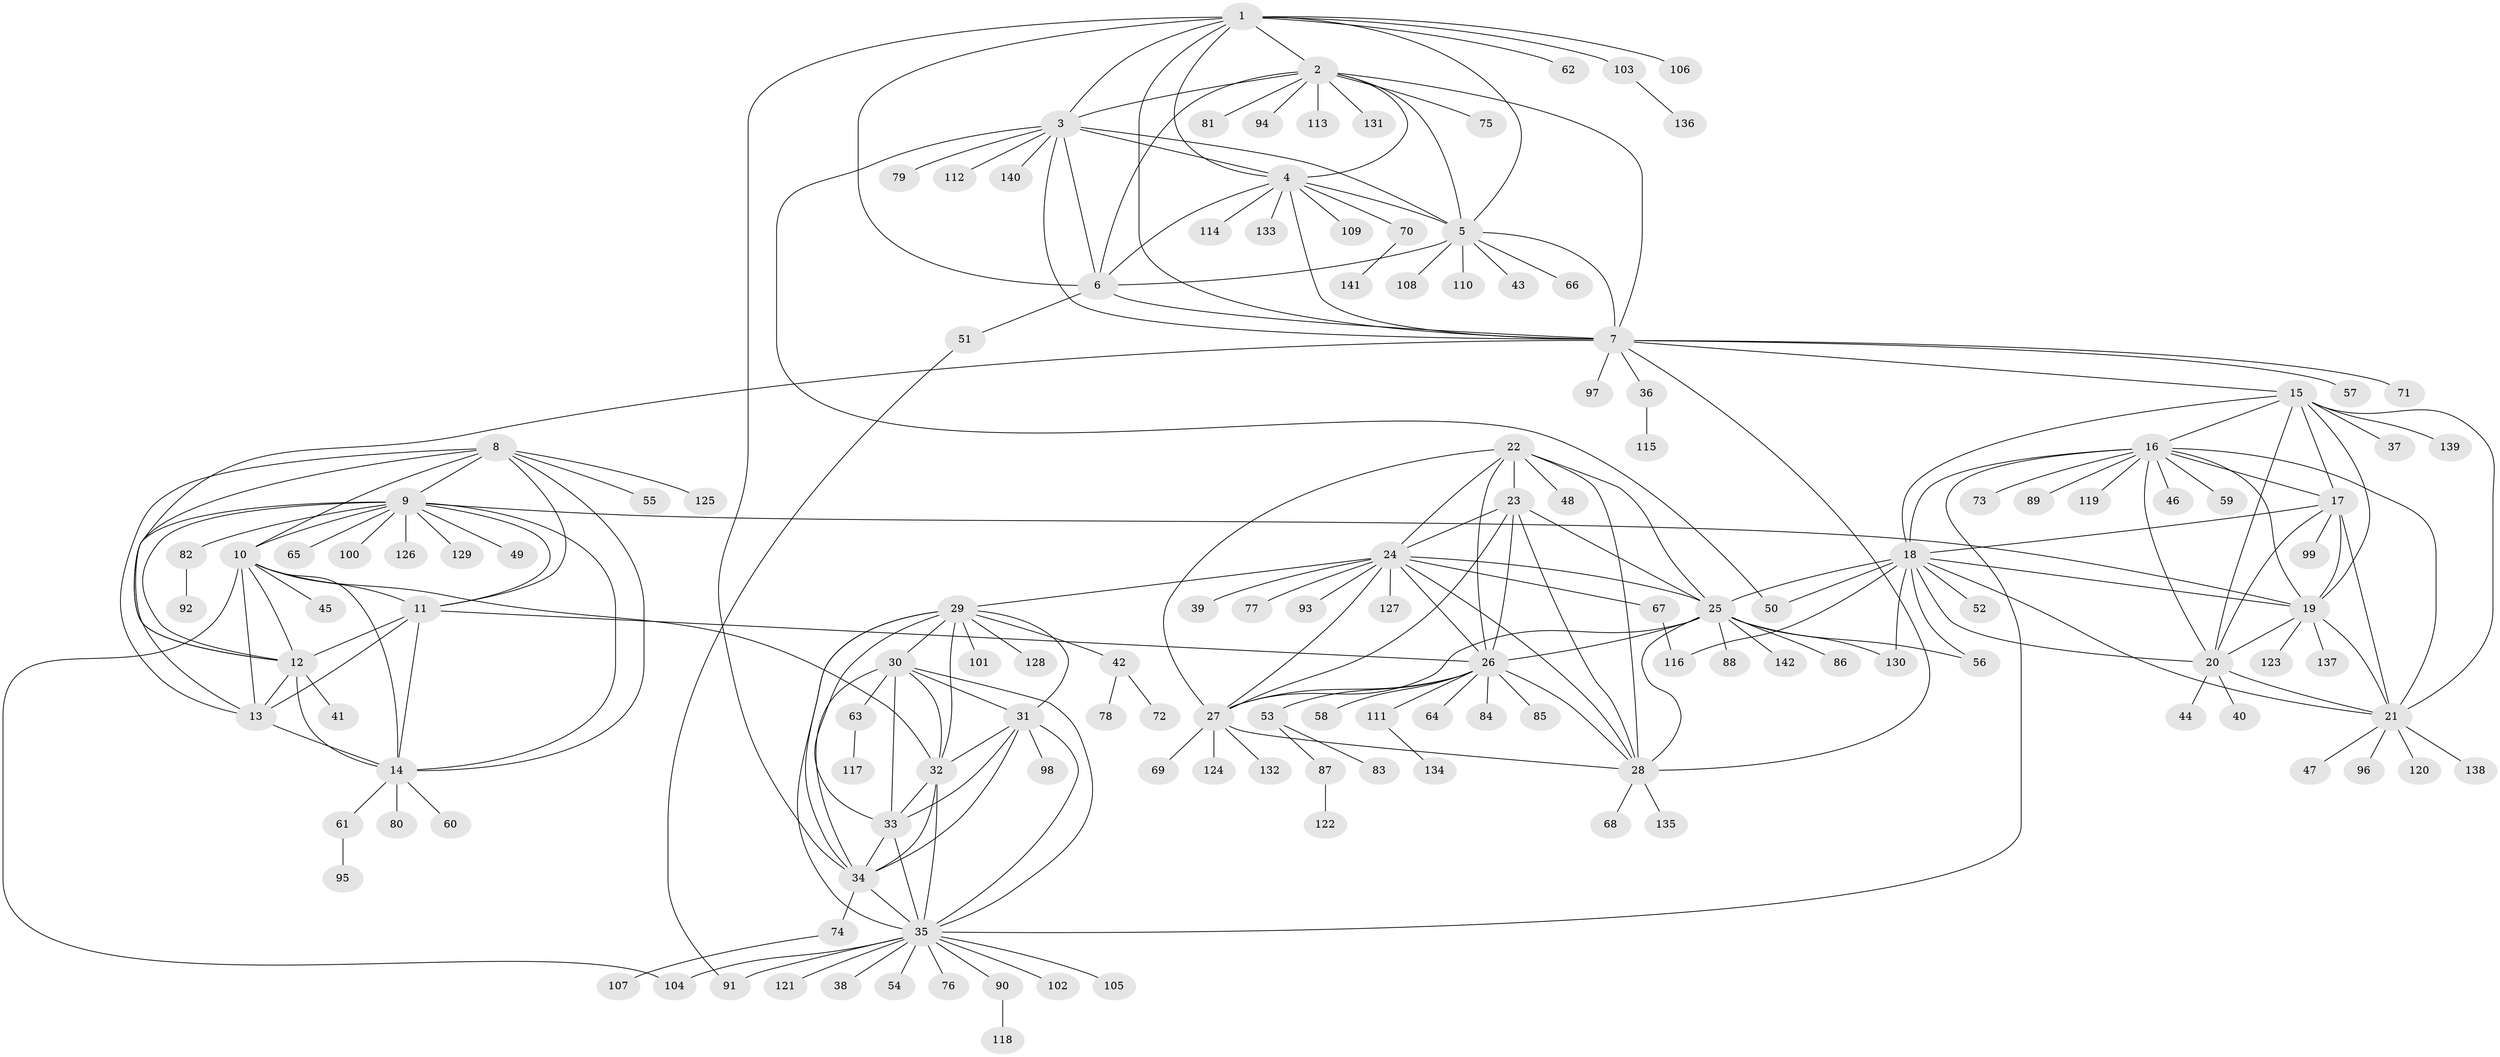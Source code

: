 // Generated by graph-tools (version 1.1) at 2025/37/03/09/25 02:37:10]
// undirected, 142 vertices, 228 edges
graph export_dot {
graph [start="1"]
  node [color=gray90,style=filled];
  1;
  2;
  3;
  4;
  5;
  6;
  7;
  8;
  9;
  10;
  11;
  12;
  13;
  14;
  15;
  16;
  17;
  18;
  19;
  20;
  21;
  22;
  23;
  24;
  25;
  26;
  27;
  28;
  29;
  30;
  31;
  32;
  33;
  34;
  35;
  36;
  37;
  38;
  39;
  40;
  41;
  42;
  43;
  44;
  45;
  46;
  47;
  48;
  49;
  50;
  51;
  52;
  53;
  54;
  55;
  56;
  57;
  58;
  59;
  60;
  61;
  62;
  63;
  64;
  65;
  66;
  67;
  68;
  69;
  70;
  71;
  72;
  73;
  74;
  75;
  76;
  77;
  78;
  79;
  80;
  81;
  82;
  83;
  84;
  85;
  86;
  87;
  88;
  89;
  90;
  91;
  92;
  93;
  94;
  95;
  96;
  97;
  98;
  99;
  100;
  101;
  102;
  103;
  104;
  105;
  106;
  107;
  108;
  109;
  110;
  111;
  112;
  113;
  114;
  115;
  116;
  117;
  118;
  119;
  120;
  121;
  122;
  123;
  124;
  125;
  126;
  127;
  128;
  129;
  130;
  131;
  132;
  133;
  134;
  135;
  136;
  137;
  138;
  139;
  140;
  141;
  142;
  1 -- 2;
  1 -- 3;
  1 -- 4;
  1 -- 5;
  1 -- 6;
  1 -- 7;
  1 -- 34;
  1 -- 62;
  1 -- 103;
  1 -- 106;
  2 -- 3;
  2 -- 4;
  2 -- 5;
  2 -- 6;
  2 -- 7;
  2 -- 75;
  2 -- 81;
  2 -- 94;
  2 -- 113;
  2 -- 131;
  3 -- 4;
  3 -- 5;
  3 -- 6;
  3 -- 7;
  3 -- 50;
  3 -- 79;
  3 -- 112;
  3 -- 140;
  4 -- 5;
  4 -- 6;
  4 -- 7;
  4 -- 70;
  4 -- 109;
  4 -- 114;
  4 -- 133;
  5 -- 6;
  5 -- 7;
  5 -- 43;
  5 -- 66;
  5 -- 108;
  5 -- 110;
  6 -- 7;
  6 -- 51;
  7 -- 12;
  7 -- 15;
  7 -- 28;
  7 -- 36;
  7 -- 57;
  7 -- 71;
  7 -- 97;
  8 -- 9;
  8 -- 10;
  8 -- 11;
  8 -- 12;
  8 -- 13;
  8 -- 14;
  8 -- 55;
  8 -- 125;
  9 -- 10;
  9 -- 11;
  9 -- 12;
  9 -- 13;
  9 -- 14;
  9 -- 19;
  9 -- 49;
  9 -- 65;
  9 -- 82;
  9 -- 100;
  9 -- 126;
  9 -- 129;
  10 -- 11;
  10 -- 12;
  10 -- 13;
  10 -- 14;
  10 -- 32;
  10 -- 45;
  10 -- 104;
  11 -- 12;
  11 -- 13;
  11 -- 14;
  11 -- 26;
  12 -- 13;
  12 -- 14;
  12 -- 41;
  13 -- 14;
  14 -- 60;
  14 -- 61;
  14 -- 80;
  15 -- 16;
  15 -- 17;
  15 -- 18;
  15 -- 19;
  15 -- 20;
  15 -- 21;
  15 -- 37;
  15 -- 139;
  16 -- 17;
  16 -- 18;
  16 -- 19;
  16 -- 20;
  16 -- 21;
  16 -- 35;
  16 -- 46;
  16 -- 59;
  16 -- 73;
  16 -- 89;
  16 -- 119;
  17 -- 18;
  17 -- 19;
  17 -- 20;
  17 -- 21;
  17 -- 99;
  18 -- 19;
  18 -- 20;
  18 -- 21;
  18 -- 25;
  18 -- 50;
  18 -- 52;
  18 -- 56;
  18 -- 116;
  18 -- 130;
  19 -- 20;
  19 -- 21;
  19 -- 123;
  19 -- 137;
  20 -- 21;
  20 -- 40;
  20 -- 44;
  21 -- 47;
  21 -- 96;
  21 -- 120;
  21 -- 138;
  22 -- 23;
  22 -- 24;
  22 -- 25;
  22 -- 26;
  22 -- 27;
  22 -- 28;
  22 -- 48;
  23 -- 24;
  23 -- 25;
  23 -- 26;
  23 -- 27;
  23 -- 28;
  24 -- 25;
  24 -- 26;
  24 -- 27;
  24 -- 28;
  24 -- 29;
  24 -- 39;
  24 -- 67;
  24 -- 77;
  24 -- 93;
  24 -- 127;
  25 -- 26;
  25 -- 27;
  25 -- 28;
  25 -- 56;
  25 -- 86;
  25 -- 88;
  25 -- 130;
  25 -- 142;
  26 -- 27;
  26 -- 28;
  26 -- 53;
  26 -- 58;
  26 -- 64;
  26 -- 84;
  26 -- 85;
  26 -- 111;
  27 -- 28;
  27 -- 69;
  27 -- 124;
  27 -- 132;
  28 -- 68;
  28 -- 135;
  29 -- 30;
  29 -- 31;
  29 -- 32;
  29 -- 33;
  29 -- 34;
  29 -- 35;
  29 -- 42;
  29 -- 101;
  29 -- 128;
  30 -- 31;
  30 -- 32;
  30 -- 33;
  30 -- 34;
  30 -- 35;
  30 -- 63;
  31 -- 32;
  31 -- 33;
  31 -- 34;
  31 -- 35;
  31 -- 98;
  32 -- 33;
  32 -- 34;
  32 -- 35;
  33 -- 34;
  33 -- 35;
  34 -- 35;
  34 -- 74;
  35 -- 38;
  35 -- 54;
  35 -- 76;
  35 -- 90;
  35 -- 91;
  35 -- 102;
  35 -- 104;
  35 -- 105;
  35 -- 121;
  36 -- 115;
  42 -- 72;
  42 -- 78;
  51 -- 91;
  53 -- 83;
  53 -- 87;
  61 -- 95;
  63 -- 117;
  67 -- 116;
  70 -- 141;
  74 -- 107;
  82 -- 92;
  87 -- 122;
  90 -- 118;
  103 -- 136;
  111 -- 134;
}

